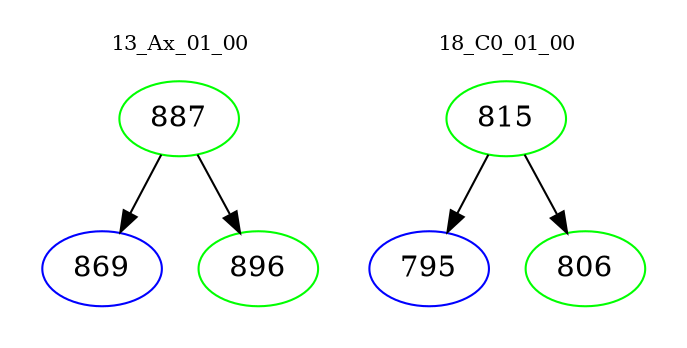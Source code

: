 digraph{
subgraph cluster_0 {
color = white
label = "13_Ax_01_00";
fontsize=10;
T0_887 [label="887", color="green"]
T0_887 -> T0_869 [color="black"]
T0_869 [label="869", color="blue"]
T0_887 -> T0_896 [color="black"]
T0_896 [label="896", color="green"]
}
subgraph cluster_1 {
color = white
label = "18_C0_01_00";
fontsize=10;
T1_815 [label="815", color="green"]
T1_815 -> T1_795 [color="black"]
T1_795 [label="795", color="blue"]
T1_815 -> T1_806 [color="black"]
T1_806 [label="806", color="green"]
}
}

